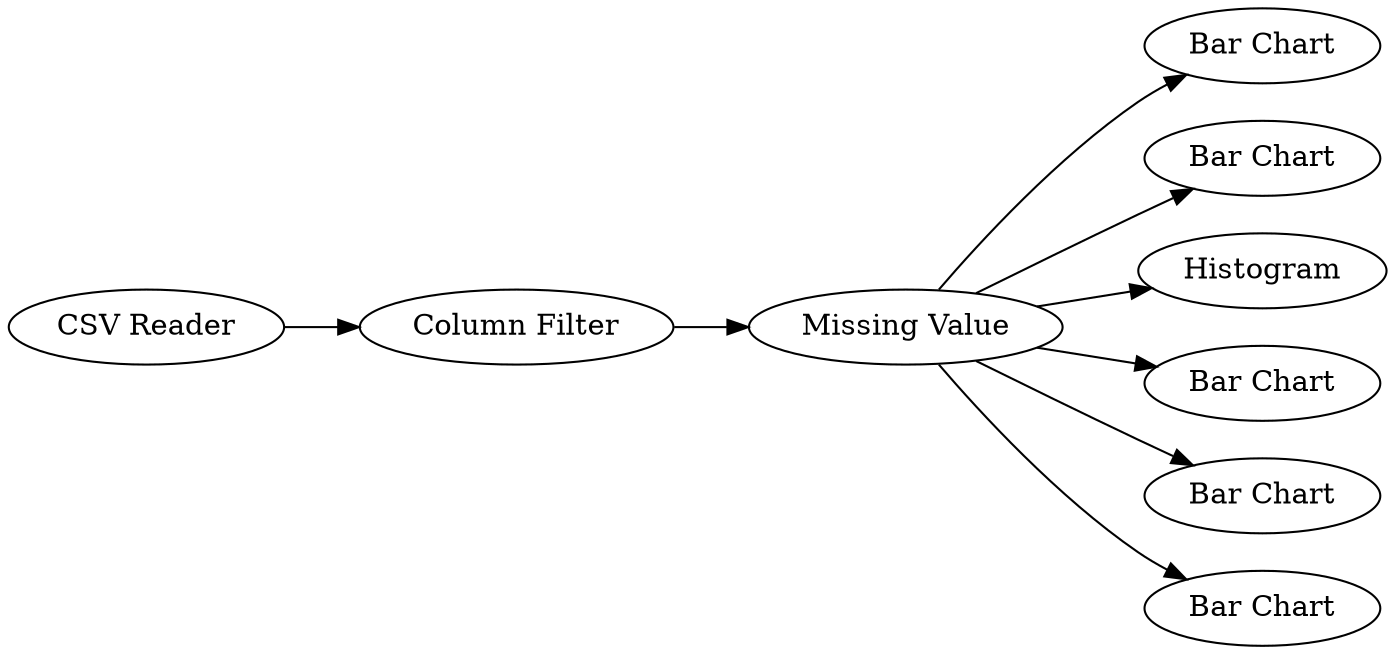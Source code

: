 digraph {
	3 -> 9
	3 -> 7
	3 -> 8
	3 -> 4
	3 -> 5
	1 -> 2
	2 -> 3
	3 -> 6
	5 [label="Bar Chart"]
	1 [label="CSV Reader"]
	7 [label="Bar Chart"]
	9 [label="Bar Chart"]
	4 [label="Bar Chart"]
	6 [label="Bar Chart"]
	8 [label=Histogram]
	3 [label="Missing Value"]
	2 [label="Column Filter"]
	rankdir=LR
}
